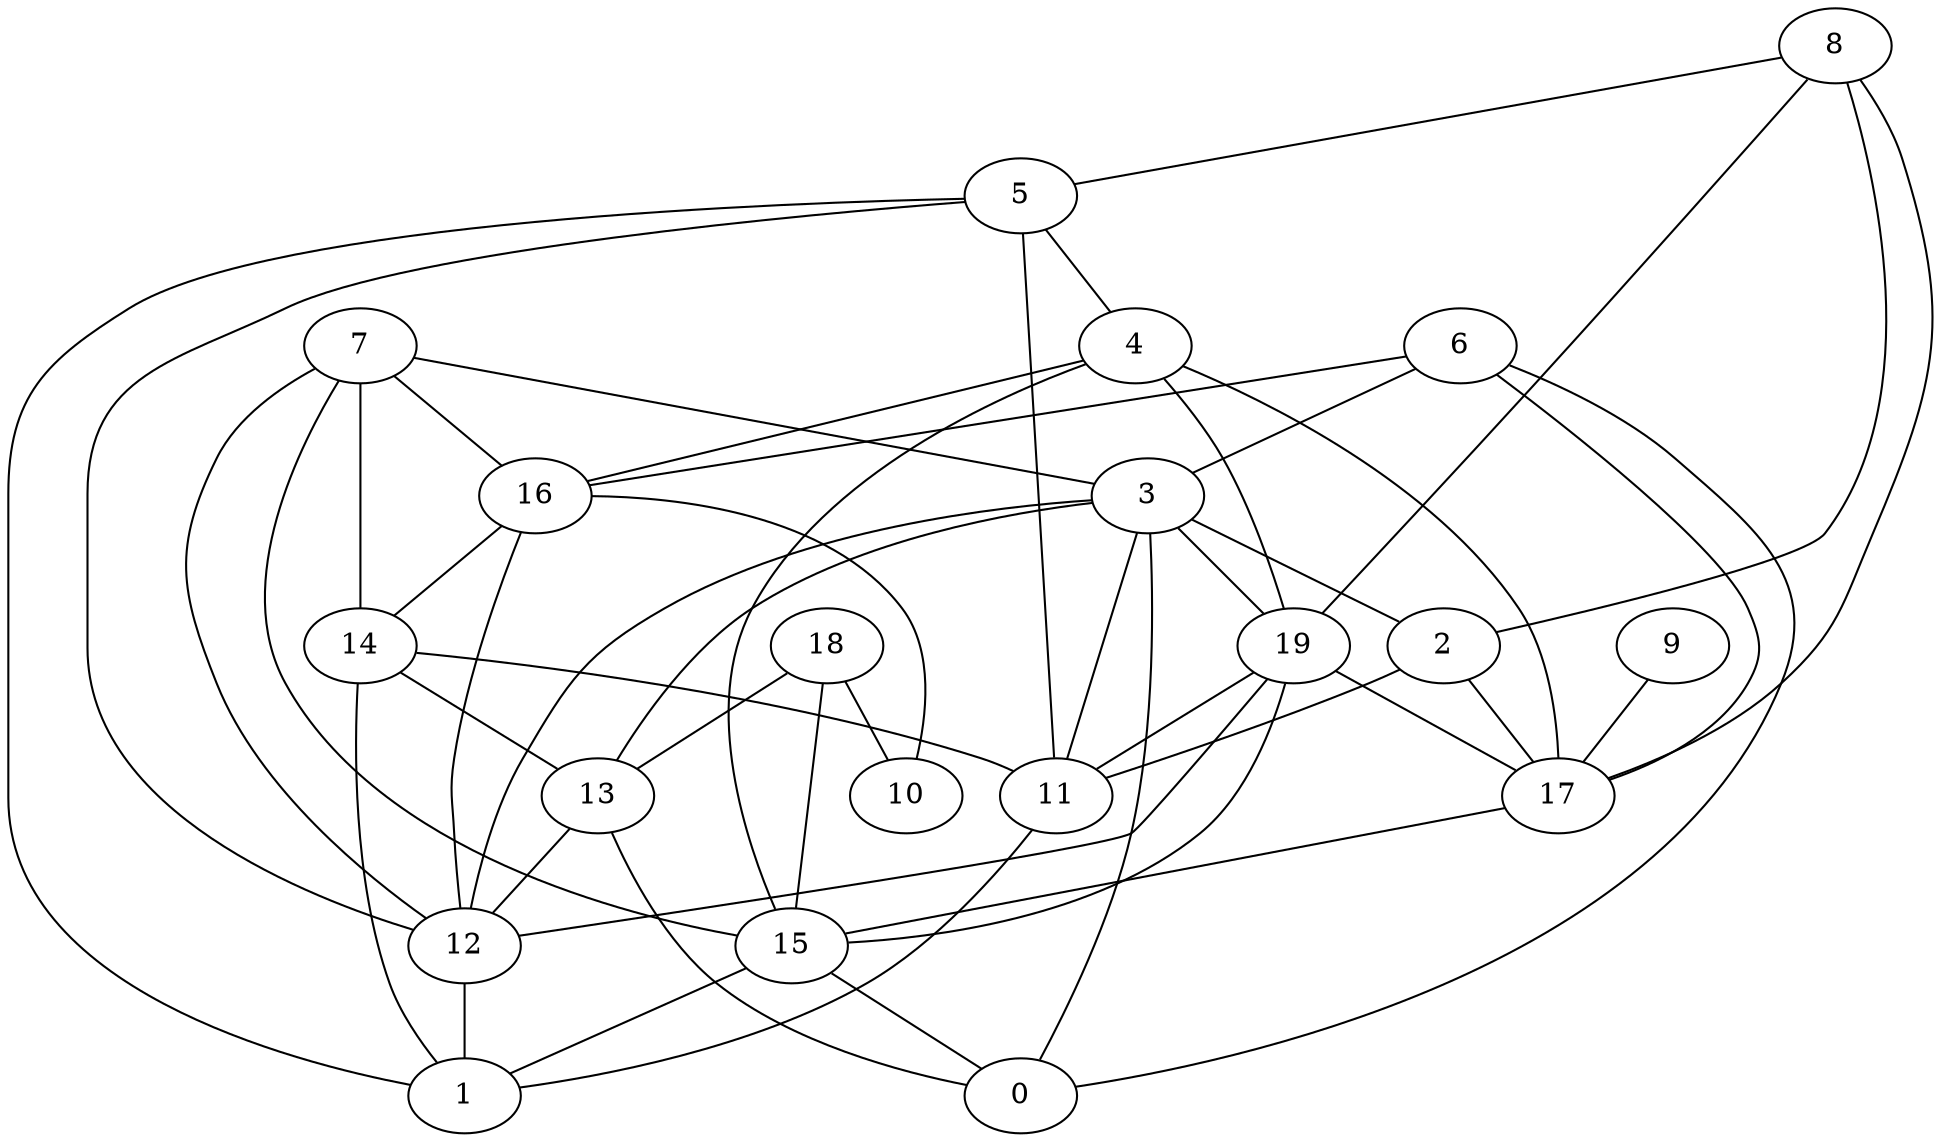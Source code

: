 digraph GG_graph {

subgraph G_graph {
edge [color = black]
"5" -> "11" [dir = none]
"14" -> "13" [dir = none]
"18" -> "10" [dir = none]
"11" -> "1" [dir = none]
"7" -> "15" [dir = none]
"3" -> "19" [dir = none]
"3" -> "11" [dir = none]
"16" -> "10" [dir = none]
"8" -> "17" [dir = none]
"2" -> "11" [dir = none]
"6" -> "0" [dir = none]
"6" -> "16" [dir = none]
"6" -> "17" [dir = none]
"6" -> "3" [dir = none]
"9" -> "17" [dir = none]
"13" -> "12" [dir = none]
"13" -> "0" [dir = none]
"4" -> "15" [dir = none]
"4" -> "17" [dir = none]
"12" -> "1" [dir = none]
"2" -> "17" [dir = none]
"15" -> "0" [dir = none]
"16" -> "12" [dir = none]
"19" -> "11" [dir = none]
"3" -> "0" [dir = none]
"14" -> "1" [dir = none]
"7" -> "3" [dir = none]
"8" -> "19" [dir = none]
"3" -> "13" [dir = none]
"8" -> "2" [dir = none]
"15" -> "1" [dir = none]
"19" -> "12" [dir = none]
"16" -> "14" [dir = none]
"18" -> "13" [dir = none]
"17" -> "15" [dir = none]
"7" -> "14" [dir = none]
"19" -> "17" [dir = none]
"7" -> "16" [dir = none]
"19" -> "15" [dir = none]
"4" -> "16" [dir = none]
"14" -> "11" [dir = none]
"8" -> "5" [dir = none]
"3" -> "2" [dir = none]
"18" -> "15" [dir = none]
"5" -> "1" [dir = none]
"5" -> "4" [dir = none]
"5" -> "12" [dir = none]
"4" -> "19" [dir = none]
"3" -> "12" [dir = none]
"7" -> "12" [dir = none]
}

}
